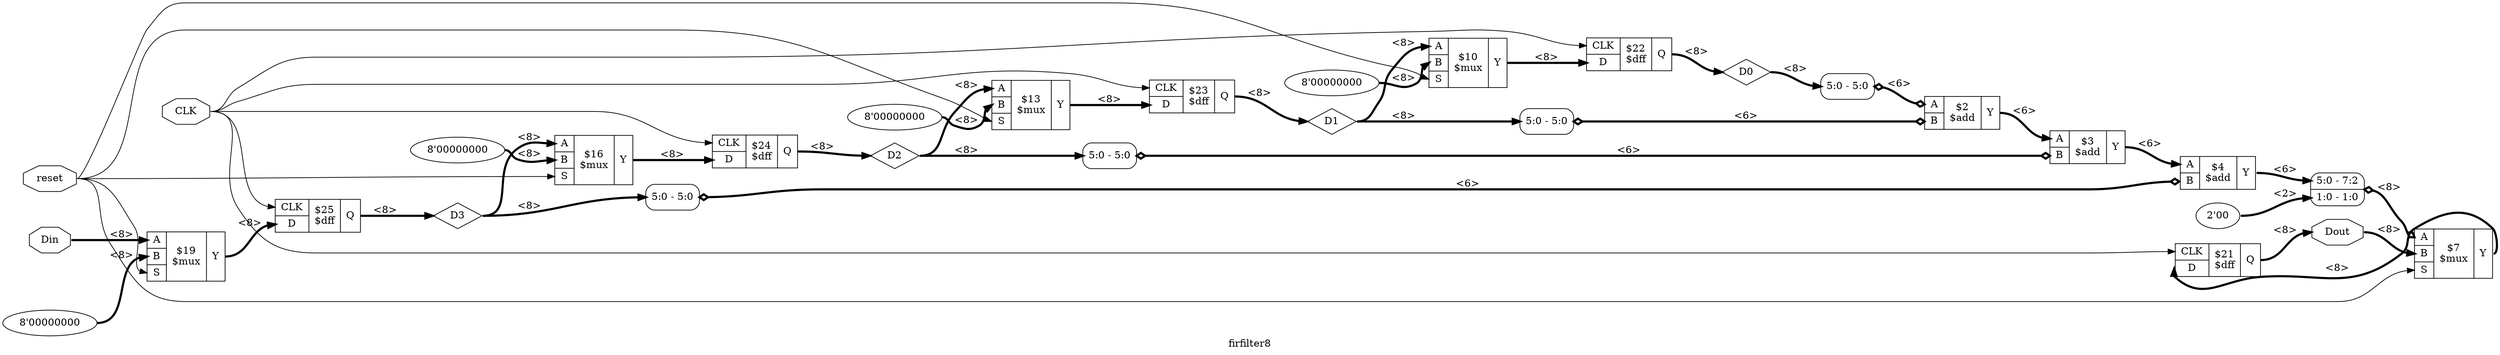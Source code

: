 digraph "firfilter8" {
label="firfilter8";
rankdir="LR";
remincross=true;
n2 [ shape=octagon, label="CLK", color="black", fontcolor="black" ];
n3 [ shape=octagon, label="reset", color="black", fontcolor="black" ];
n4 [ shape=octagon, label="Din", color="black", fontcolor="black" ];
n5 [ shape=octagon, label="Dout", color="black", fontcolor="black" ];
n6 [ shape=diamond, label="D0", color="black", fontcolor="black" ];
n7 [ shape=diamond, label="D1", color="black", fontcolor="black" ];
n8 [ shape=diamond, label="D2", color="black", fontcolor="black" ];
n9 [ shape=diamond, label="D3", color="black", fontcolor="black" ];
c21 [ shape=record, label="{{<p18> A|<p19> B}|$2\n$add|{<p20> Y}}" ];
x0 [ shape=record, style=rounded, label="<s0> 5:0 - 5:0 " ];
x0:e -> c21:p18:w [arrowhead=odiamond, arrowtail=odiamond, dir=both, color="black", style="setlinewidth(3)", label="<6>"];
x1 [ shape=record, style=rounded, label="<s0> 5:0 - 5:0 " ];
x1:e -> c21:p19:w [arrowhead=odiamond, arrowtail=odiamond, dir=both, color="black", style="setlinewidth(3)", label="<6>"];
c22 [ shape=record, label="{{<p18> A|<p19> B}|$3\n$add|{<p20> Y}}" ];
x2 [ shape=record, style=rounded, label="<s0> 5:0 - 5:0 " ];
x2:e -> c22:p19:w [arrowhead=odiamond, arrowtail=odiamond, dir=both, color="black", style="setlinewidth(3)", label="<6>"];
c23 [ shape=record, label="{{<p18> A|<p19> B}|$4\n$add|{<p20> Y}}" ];
x3 [ shape=record, style=rounded, label="<s0> 5:0 - 5:0 " ];
x3:e -> c23:p19:w [arrowhead=odiamond, arrowtail=odiamond, dir=both, color="black", style="setlinewidth(3)", label="<6>"];
v5 [ label="2'00" ];
c25 [ shape=record, label="{{<p18> A|<p19> B|<p24> S}|$7\n$mux|{<p20> Y}}" ];
x4 [ shape=record, style=rounded, label="<s1> 5:0 - 7:2 |<s0> 1:0 - 1:0 " ];
x4:e -> c25:p18:w [arrowhead=odiamond, arrowtail=odiamond, dir=both, color="black", style="setlinewidth(3)", label="<8>"];
v6 [ label="8'00000000" ];
c26 [ shape=record, label="{{<p18> A|<p19> B|<p24> S}|$10\n$mux|{<p20> Y}}" ];
v7 [ label="8'00000000" ];
c27 [ shape=record, label="{{<p18> A|<p19> B|<p24> S}|$13\n$mux|{<p20> Y}}" ];
v8 [ label="8'00000000" ];
c28 [ shape=record, label="{{<p18> A|<p19> B|<p24> S}|$16\n$mux|{<p20> Y}}" ];
v9 [ label="8'00000000" ];
c29 [ shape=record, label="{{<p18> A|<p19> B|<p24> S}|$19\n$mux|{<p20> Y}}" ];
c32 [ shape=record, label="{{<p2> CLK|<p30> D}|$21\n$dff|{<p31> Q}}" ];
c33 [ shape=record, label="{{<p2> CLK|<p30> D}|$22\n$dff|{<p31> Q}}" ];
c34 [ shape=record, label="{{<p2> CLK|<p30> D}|$23\n$dff|{<p31> Q}}" ];
c35 [ shape=record, label="{{<p2> CLK|<p30> D}|$24\n$dff|{<p31> Q}}" ];
c36 [ shape=record, label="{{<p2> CLK|<p30> D}|$25\n$dff|{<p31> Q}}" ];
c25:p20:e -> c32:p30:w [color="black", style="setlinewidth(3)", label="<8>"];
c26:p20:e -> c33:p30:w [color="black", style="setlinewidth(3)", label="<8>"];
c27:p20:e -> c34:p30:w [color="black", style="setlinewidth(3)", label="<8>"];
c28:p20:e -> c35:p30:w [color="black", style="setlinewidth(3)", label="<8>"];
c29:p20:e -> c36:p30:w [color="black", style="setlinewidth(3)", label="<8>"];
c21:p20:e -> c22:p18:w [color="black", style="setlinewidth(3)", label="<6>"];
c22:p20:e -> c23:p18:w [color="black", style="setlinewidth(3)", label="<6>"];
c23:p20:e -> x4:s1:w [color="black", style="setlinewidth(3)", label="<6>"];
n2:e -> c32:p2:w [color="black", label=""];
n2:e -> c33:p2:w [color="black", label=""];
n2:e -> c34:p2:w [color="black", label=""];
n2:e -> c35:p2:w [color="black", label=""];
n2:e -> c36:p2:w [color="black", label=""];
n3:e -> c25:p24:w [color="black", label=""];
n3:e -> c26:p24:w [color="black", label=""];
n3:e -> c27:p24:w [color="black", label=""];
n3:e -> c28:p24:w [color="black", label=""];
n3:e -> c29:p24:w [color="black", label=""];
n4:e -> c29:p18:w [color="black", style="setlinewidth(3)", label="<8>"];
c32:p31:e -> n5:w [color="black", style="setlinewidth(3)", label="<8>"];
n5:e -> c25:p19:w [color="black", style="setlinewidth(3)", label="<8>"];
c33:p31:e -> n6:w [color="black", style="setlinewidth(3)", label="<8>"];
n6:e -> x0:s0:w [color="black", style="setlinewidth(3)", label="<8>"];
c34:p31:e -> n7:w [color="black", style="setlinewidth(3)", label="<8>"];
n7:e -> c26:p18:w [color="black", style="setlinewidth(3)", label="<8>"];
n7:e -> x1:s0:w [color="black", style="setlinewidth(3)", label="<8>"];
c35:p31:e -> n8:w [color="black", style="setlinewidth(3)", label="<8>"];
n8:e -> c27:p18:w [color="black", style="setlinewidth(3)", label="<8>"];
n8:e -> x2:s0:w [color="black", style="setlinewidth(3)", label="<8>"];
c36:p31:e -> n9:w [color="black", style="setlinewidth(3)", label="<8>"];
n9:e -> c28:p18:w [color="black", style="setlinewidth(3)", label="<8>"];
n9:e -> x3:s0:w [color="black", style="setlinewidth(3)", label="<8>"];
v5:e -> x4:s0:w [color="black", style="setlinewidth(3)", label="<2>"];
v6:e -> c26:p19:w [color="black", style="setlinewidth(3)", label="<8>"];
v7:e -> c27:p19:w [color="black", style="setlinewidth(3)", label="<8>"];
v8:e -> c28:p19:w [color="black", style="setlinewidth(3)", label="<8>"];
v9:e -> c29:p19:w [color="black", style="setlinewidth(3)", label="<8>"];
}
